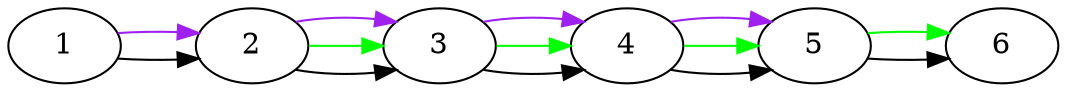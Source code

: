digraph G
{
rankdir=LR
1 -> 2 [color="black"];
2 -> 3 [color="black"];
3 -> 4 [color="black"];
4 -> 5 [color="black"];
5 -> 6 [color="black"];
2 -> 3 [color="green"];
3 -> 4 [color="green"];
4 -> 5 [color="green"];
5 -> 6 [color="green"];
1 -> 2 [color="purple"];
2 -> 3 [color="purple"];
3 -> 4 [color="purple"];
4 -> 5 [color="purple"];
}